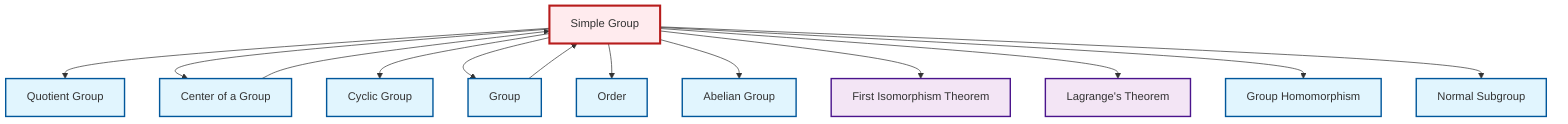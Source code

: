 graph TD
    classDef definition fill:#e1f5fe,stroke:#01579b,stroke-width:2px
    classDef theorem fill:#f3e5f5,stroke:#4a148c,stroke-width:2px
    classDef axiom fill:#fff3e0,stroke:#e65100,stroke-width:2px
    classDef example fill:#e8f5e9,stroke:#1b5e20,stroke-width:2px
    classDef current fill:#ffebee,stroke:#b71c1c,stroke-width:3px
    def-abelian-group["Abelian Group"]:::definition
    def-homomorphism["Group Homomorphism"]:::definition
    def-order["Order"]:::definition
    def-simple-group["Simple Group"]:::definition
    def-normal-subgroup["Normal Subgroup"]:::definition
    def-center-of-group["Center of a Group"]:::definition
    thm-first-isomorphism["First Isomorphism Theorem"]:::theorem
    def-cyclic-group["Cyclic Group"]:::definition
    def-group["Group"]:::definition
    def-quotient-group["Quotient Group"]:::definition
    thm-lagrange["Lagrange's Theorem"]:::theorem
    def-simple-group --> def-quotient-group
    def-center-of-group --> def-simple-group
    def-simple-group --> def-center-of-group
    def-simple-group --> def-cyclic-group
    def-simple-group --> def-group
    def-simple-group --> def-order
    def-simple-group --> def-abelian-group
    def-simple-group --> thm-first-isomorphism
    def-simple-group --> thm-lagrange
    def-simple-group --> def-homomorphism
    def-group --> def-simple-group
    def-simple-group --> def-normal-subgroup
    class def-simple-group current
